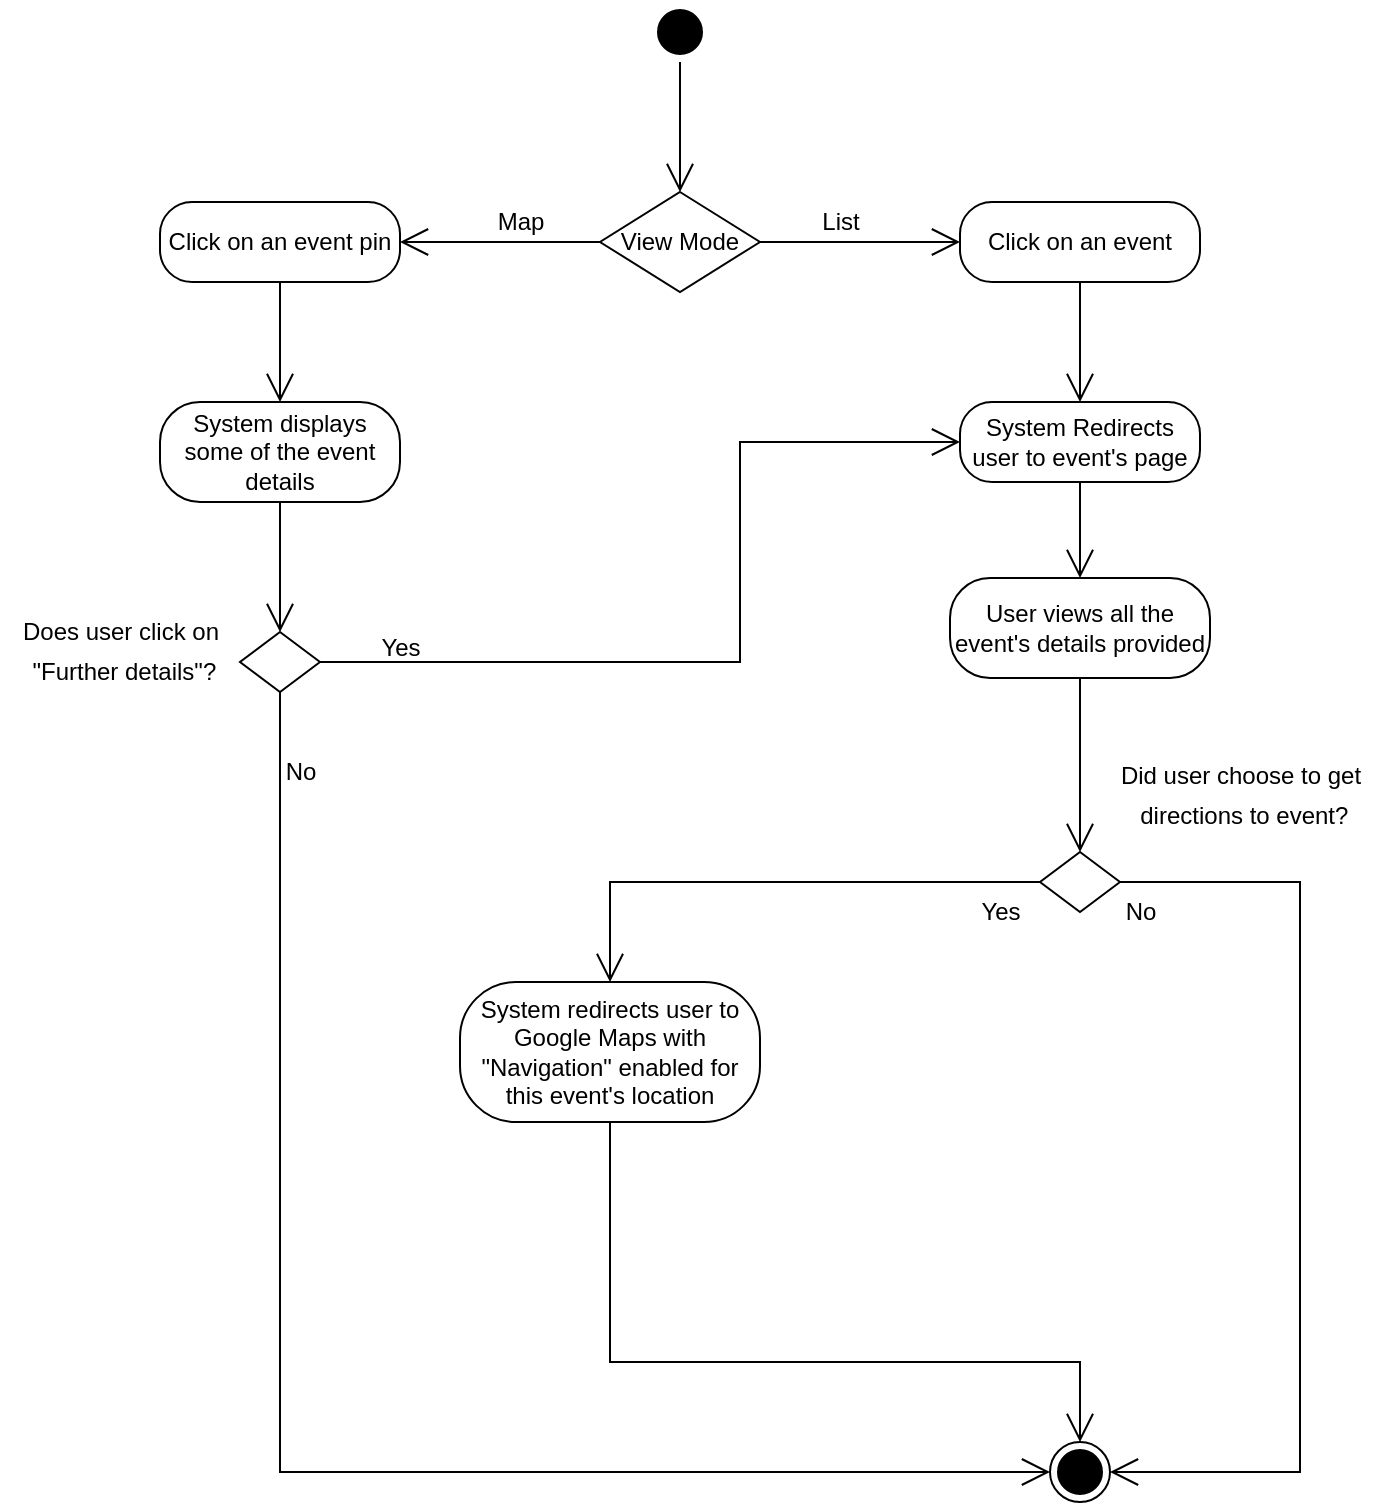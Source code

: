 <mxfile version="26.1.1">
  <diagram name="Page-1" id="PB3E7LkYZXRFj3UC4Lk7">
    <mxGraphModel dx="2426" dy="928" grid="1" gridSize="10" guides="1" tooltips="1" connect="1" arrows="1" fold="1" page="1" pageScale="1" pageWidth="827" pageHeight="1169" math="0" shadow="0">
      <root>
        <mxCell id="0" />
        <mxCell id="1" parent="0" />
        <mxCell id="QWOM80gZlrd0_spq5lcP-1" value="" style="ellipse;html=1;shape=startState;fillColor=#000000;strokeColor=light-dark(#000000, #ff9090);" parent="1" vertex="1">
          <mxGeometry x="275" y="40" width="30" height="30" as="geometry" />
        </mxCell>
        <mxCell id="QWOM80gZlrd0_spq5lcP-4" value="View Mode" style="rhombus;whiteSpace=wrap;html=1;fontColor=#000000;fillColor=#FFFFFF;strokeColor=#030303;" parent="1" vertex="1">
          <mxGeometry x="250" y="135" width="80" height="50" as="geometry" />
        </mxCell>
        <mxCell id="QWOM80gZlrd0_spq5lcP-7" value="Click on an event" style="rounded=1;whiteSpace=wrap;html=1;arcSize=40;fontColor=#000000;fillColor=#FFFFFF;strokeColor=light-dark(#000000, #ff9090);" parent="1" vertex="1">
          <mxGeometry x="430" y="140" width="120" height="40" as="geometry" />
        </mxCell>
        <mxCell id="QWOM80gZlrd0_spq5lcP-9" value="System Redirects user to event&#39;s page" style="rounded=1;whiteSpace=wrap;html=1;arcSize=40;fontColor=#000000;fillColor=#FFFFFF;strokeColor=light-dark(#000000, #ff9090);" parent="1" vertex="1">
          <mxGeometry x="430" y="240" width="120" height="40" as="geometry" />
        </mxCell>
        <mxCell id="QWOM80gZlrd0_spq5lcP-11" value="User views all the event&#39;s details provided" style="rounded=1;whiteSpace=wrap;html=1;arcSize=40;fontColor=#000000;fillColor=#FFFFFF;strokeColor=light-dark(#000000, #ff9090);" parent="1" vertex="1">
          <mxGeometry x="425" y="328" width="130" height="50" as="geometry" />
        </mxCell>
        <mxCell id="QWOM80gZlrd0_spq5lcP-13" value="" style="rhombus;whiteSpace=wrap;html=1;fontColor=#000000;fillColor=#FFFFFF;strokeColor=light-dark(#000000, #ff9090);" parent="1" vertex="1">
          <mxGeometry x="470" y="465" width="40" height="30" as="geometry" />
        </mxCell>
        <mxCell id="QWOM80gZlrd0_spq5lcP-16" value="&lt;font style=&quot;font-size: 12px;&quot;&gt;Did user choose to get&lt;/font&gt;&lt;div&gt;&lt;font style=&quot;font-size: 12px;&quot;&gt;&amp;nbsp;directions to event?&lt;/font&gt;&lt;/div&gt;" style="text;html=1;align=center;verticalAlign=middle;resizable=0;points=[];autosize=1;strokeColor=none;fillColor=none;fontSize=16;" parent="1" vertex="1">
          <mxGeometry x="500" y="410" width="140" height="50" as="geometry" />
        </mxCell>
        <mxCell id="QWOM80gZlrd0_spq5lcP-17" value="System redirects user to Google Maps with &quot;Navigation&quot; enabled for this event&#39;s location" style="rounded=1;whiteSpace=wrap;html=1;arcSize=40;fontColor=#000000;fillColor=#FFFFFF;strokeColor=light-dark(#000000, #ff9090);" parent="1" vertex="1">
          <mxGeometry x="180" y="530" width="150" height="70" as="geometry" />
        </mxCell>
        <mxCell id="QWOM80gZlrd0_spq5lcP-19" value="Click on an event pin" style="rounded=1;whiteSpace=wrap;html=1;arcSize=40;fontColor=#000000;fillColor=#FFFFFF;strokeColor=light-dark(#000000, #ff9090);" parent="1" vertex="1">
          <mxGeometry x="30" y="140" width="120" height="40" as="geometry" />
        </mxCell>
        <mxCell id="QWOM80gZlrd0_spq5lcP-21" value="System displays some of the event details" style="rounded=1;whiteSpace=wrap;html=1;arcSize=40;fontColor=#000000;fillColor=#FFFFFF;strokeColor=light-dark(#000000, #ff9090);" parent="1" vertex="1">
          <mxGeometry x="30" y="240" width="120" height="50" as="geometry" />
        </mxCell>
        <mxCell id="QWOM80gZlrd0_spq5lcP-23" value="" style="rhombus;whiteSpace=wrap;html=1;fontColor=#000000;fillColor=#FFFFFF;strokeColor=light-dark(#000000, #ff9090);" parent="1" vertex="1">
          <mxGeometry x="70" y="355" width="40" height="30" as="geometry" />
        </mxCell>
        <mxCell id="QWOM80gZlrd0_spq5lcP-26" value="&lt;font style=&quot;font-size: 12px;&quot;&gt;Does user click on&lt;/font&gt;&lt;div&gt;&lt;font style=&quot;font-size: 12px;&quot;&gt;&amp;nbsp;&quot;F&lt;span style=&quot;background-color: transparent; color: light-dark(rgb(0, 0, 0), rgb(255, 255, 255));&quot;&gt;urther details&quot;?&lt;/span&gt;&lt;/font&gt;&lt;/div&gt;" style="text;html=1;align=center;verticalAlign=middle;resizable=0;points=[];autosize=1;strokeColor=none;fillColor=none;fontSize=16;" parent="1" vertex="1">
          <mxGeometry x="-50" y="338" width="120" height="50" as="geometry" />
        </mxCell>
        <mxCell id="QWOM80gZlrd0_spq5lcP-33" value="" style="ellipse;html=1;shape=endState;fillColor=#000000;strokeColor=#000000;" parent="1" vertex="1">
          <mxGeometry x="475" y="760" width="30" height="30" as="geometry" />
        </mxCell>
        <mxCell id="4T1RdeGdh412EnPnQO4l-1" value="" style="endArrow=open;endFill=1;endSize=12;html=1;rounded=0;exitX=1;exitY=0.5;exitDx=0;exitDy=0;entryX=0;entryY=0.5;entryDx=0;entryDy=0;" parent="1" source="QWOM80gZlrd0_spq5lcP-23" target="QWOM80gZlrd0_spq5lcP-9" edge="1">
          <mxGeometry width="160" relative="1" as="geometry">
            <mxPoint x="330" y="380" as="sourcePoint" />
            <mxPoint x="490" y="380" as="targetPoint" />
            <Array as="points">
              <mxPoint x="320" y="370" />
              <mxPoint x="320" y="260" />
            </Array>
          </mxGeometry>
        </mxCell>
        <mxCell id="4T1RdeGdh412EnPnQO4l-2" value="" style="endArrow=open;endFill=1;endSize=12;html=1;rounded=0;exitX=0.5;exitY=1;exitDx=0;exitDy=0;entryX=0.5;entryY=0;entryDx=0;entryDy=0;" parent="1" source="QWOM80gZlrd0_spq5lcP-1" target="QWOM80gZlrd0_spq5lcP-4" edge="1">
          <mxGeometry width="160" relative="1" as="geometry">
            <mxPoint x="210" y="380" as="sourcePoint" />
            <mxPoint x="370" y="380" as="targetPoint" />
          </mxGeometry>
        </mxCell>
        <mxCell id="4T1RdeGdh412EnPnQO4l-3" value="" style="endArrow=open;endFill=1;endSize=12;html=1;rounded=0;exitX=0;exitY=0.5;exitDx=0;exitDy=0;entryX=1;entryY=0.5;entryDx=0;entryDy=0;" parent="1" source="QWOM80gZlrd0_spq5lcP-4" target="QWOM80gZlrd0_spq5lcP-19" edge="1">
          <mxGeometry width="160" relative="1" as="geometry">
            <mxPoint x="210" y="380" as="sourcePoint" />
            <mxPoint x="370" y="380" as="targetPoint" />
          </mxGeometry>
        </mxCell>
        <mxCell id="4T1RdeGdh412EnPnQO4l-4" value="" style="endArrow=open;endFill=1;endSize=12;html=1;rounded=0;exitX=1;exitY=0.5;exitDx=0;exitDy=0;entryX=0;entryY=0.5;entryDx=0;entryDy=0;" parent="1" source="QWOM80gZlrd0_spq5lcP-4" target="QWOM80gZlrd0_spq5lcP-7" edge="1">
          <mxGeometry width="160" relative="1" as="geometry">
            <mxPoint x="210" y="380" as="sourcePoint" />
            <mxPoint x="370" y="380" as="targetPoint" />
          </mxGeometry>
        </mxCell>
        <mxCell id="4T1RdeGdh412EnPnQO4l-5" value="Map" style="text;html=1;align=center;verticalAlign=middle;resizable=0;points=[];autosize=1;strokeColor=none;fillColor=none;" parent="1" vertex="1">
          <mxGeometry x="185" y="135" width="50" height="30" as="geometry" />
        </mxCell>
        <mxCell id="4T1RdeGdh412EnPnQO4l-6" value="List" style="text;html=1;align=center;verticalAlign=middle;resizable=0;points=[];autosize=1;strokeColor=none;fillColor=none;" parent="1" vertex="1">
          <mxGeometry x="350" y="135" width="40" height="30" as="geometry" />
        </mxCell>
        <mxCell id="4T1RdeGdh412EnPnQO4l-7" value="" style="endArrow=open;endFill=1;endSize=12;html=1;rounded=0;exitX=0.5;exitY=1;exitDx=0;exitDy=0;entryX=0.5;entryY=0;entryDx=0;entryDy=0;" parent="1" source="QWOM80gZlrd0_spq5lcP-19" target="QWOM80gZlrd0_spq5lcP-21" edge="1">
          <mxGeometry width="160" relative="1" as="geometry">
            <mxPoint x="210" y="380" as="sourcePoint" />
            <mxPoint x="370" y="380" as="targetPoint" />
          </mxGeometry>
        </mxCell>
        <mxCell id="4T1RdeGdh412EnPnQO4l-8" value="" style="endArrow=open;endFill=1;endSize=12;html=1;rounded=0;exitX=0.5;exitY=1;exitDx=0;exitDy=0;entryX=0.5;entryY=0;entryDx=0;entryDy=0;" parent="1" source="QWOM80gZlrd0_spq5lcP-21" target="QWOM80gZlrd0_spq5lcP-23" edge="1">
          <mxGeometry width="160" relative="1" as="geometry">
            <mxPoint x="210" y="380" as="sourcePoint" />
            <mxPoint x="370" y="380" as="targetPoint" />
          </mxGeometry>
        </mxCell>
        <mxCell id="4T1RdeGdh412EnPnQO4l-9" value="Yes" style="text;html=1;align=center;verticalAlign=middle;resizable=0;points=[];autosize=1;strokeColor=none;fillColor=none;" parent="1" vertex="1">
          <mxGeometry x="130" y="348" width="40" height="30" as="geometry" />
        </mxCell>
        <mxCell id="4T1RdeGdh412EnPnQO4l-10" value="No" style="text;html=1;align=center;verticalAlign=middle;resizable=0;points=[];autosize=1;strokeColor=none;fillColor=none;" parent="1" vertex="1">
          <mxGeometry x="80" y="410" width="40" height="30" as="geometry" />
        </mxCell>
        <mxCell id="4T1RdeGdh412EnPnQO4l-11" value="" style="endArrow=open;endFill=1;endSize=12;html=1;rounded=0;exitX=0.5;exitY=1;exitDx=0;exitDy=0;entryX=0;entryY=0.5;entryDx=0;entryDy=0;" parent="1" source="QWOM80gZlrd0_spq5lcP-23" target="QWOM80gZlrd0_spq5lcP-33" edge="1">
          <mxGeometry width="160" relative="1" as="geometry">
            <mxPoint x="210" y="580" as="sourcePoint" />
            <mxPoint x="370" y="580" as="targetPoint" />
            <Array as="points">
              <mxPoint x="90" y="775" />
            </Array>
          </mxGeometry>
        </mxCell>
        <mxCell id="4T1RdeGdh412EnPnQO4l-12" value="" style="endArrow=open;endFill=1;endSize=12;html=1;rounded=0;exitX=0.5;exitY=1;exitDx=0;exitDy=0;entryX=0.5;entryY=0;entryDx=0;entryDy=0;" parent="1" source="QWOM80gZlrd0_spq5lcP-7" target="QWOM80gZlrd0_spq5lcP-9" edge="1">
          <mxGeometry width="160" relative="1" as="geometry">
            <mxPoint x="210" y="450" as="sourcePoint" />
            <mxPoint x="370" y="450" as="targetPoint" />
          </mxGeometry>
        </mxCell>
        <mxCell id="4T1RdeGdh412EnPnQO4l-13" value="" style="endArrow=open;endFill=1;endSize=12;html=1;rounded=0;exitX=0.5;exitY=1;exitDx=0;exitDy=0;entryX=0.5;entryY=0;entryDx=0;entryDy=0;" parent="1" source="QWOM80gZlrd0_spq5lcP-9" target="QWOM80gZlrd0_spq5lcP-11" edge="1">
          <mxGeometry width="160" relative="1" as="geometry">
            <mxPoint x="210" y="450" as="sourcePoint" />
            <mxPoint x="370" y="450" as="targetPoint" />
          </mxGeometry>
        </mxCell>
        <mxCell id="4T1RdeGdh412EnPnQO4l-14" value="" style="endArrow=open;endFill=1;endSize=12;html=1;rounded=0;exitX=0.5;exitY=1;exitDx=0;exitDy=0;entryX=0.5;entryY=0;entryDx=0;entryDy=0;" parent="1" source="QWOM80gZlrd0_spq5lcP-11" target="QWOM80gZlrd0_spq5lcP-13" edge="1">
          <mxGeometry width="160" relative="1" as="geometry">
            <mxPoint x="210" y="450" as="sourcePoint" />
            <mxPoint x="370" y="450" as="targetPoint" />
          </mxGeometry>
        </mxCell>
        <mxCell id="4T1RdeGdh412EnPnQO4l-15" value="" style="endArrow=open;endFill=1;endSize=12;html=1;rounded=0;exitX=0;exitY=0.5;exitDx=0;exitDy=0;entryX=0.5;entryY=0;entryDx=0;entryDy=0;" parent="1" source="QWOM80gZlrd0_spq5lcP-13" target="QWOM80gZlrd0_spq5lcP-17" edge="1">
          <mxGeometry width="160" relative="1" as="geometry">
            <mxPoint x="210" y="450" as="sourcePoint" />
            <mxPoint x="370" y="450" as="targetPoint" />
            <Array as="points">
              <mxPoint x="255" y="480" />
            </Array>
          </mxGeometry>
        </mxCell>
        <mxCell id="4T1RdeGdh412EnPnQO4l-17" value="" style="endArrow=open;endFill=1;endSize=12;html=1;rounded=0;exitX=1;exitY=0.5;exitDx=0;exitDy=0;entryX=1;entryY=0.5;entryDx=0;entryDy=0;" parent="1" source="QWOM80gZlrd0_spq5lcP-13" target="QWOM80gZlrd0_spq5lcP-33" edge="1">
          <mxGeometry width="160" relative="1" as="geometry">
            <mxPoint x="210" y="450" as="sourcePoint" />
            <mxPoint x="680" y="630" as="targetPoint" />
            <Array as="points">
              <mxPoint x="600" y="480" />
              <mxPoint x="600" y="775" />
            </Array>
          </mxGeometry>
        </mxCell>
        <mxCell id="4T1RdeGdh412EnPnQO4l-20" value="" style="endArrow=open;endFill=1;endSize=12;html=1;rounded=0;exitX=0.5;exitY=1;exitDx=0;exitDy=0;entryX=0.5;entryY=0;entryDx=0;entryDy=0;" parent="1" source="QWOM80gZlrd0_spq5lcP-17" target="QWOM80gZlrd0_spq5lcP-33" edge="1">
          <mxGeometry width="160" relative="1" as="geometry">
            <mxPoint x="210" y="450" as="sourcePoint" />
            <mxPoint x="255" y="720" as="targetPoint" />
            <Array as="points">
              <mxPoint x="255" y="720" />
              <mxPoint x="490" y="720" />
            </Array>
          </mxGeometry>
        </mxCell>
        <mxCell id="4T1RdeGdh412EnPnQO4l-21" value="Yes" style="text;html=1;align=center;verticalAlign=middle;resizable=0;points=[];autosize=1;strokeColor=none;fillColor=none;" parent="1" vertex="1">
          <mxGeometry x="430" y="480" width="40" height="30" as="geometry" />
        </mxCell>
        <mxCell id="4T1RdeGdh412EnPnQO4l-22" value="No" style="text;html=1;align=center;verticalAlign=middle;resizable=0;points=[];autosize=1;strokeColor=none;fillColor=none;" parent="1" vertex="1">
          <mxGeometry x="500" y="480" width="40" height="30" as="geometry" />
        </mxCell>
      </root>
    </mxGraphModel>
  </diagram>
</mxfile>
